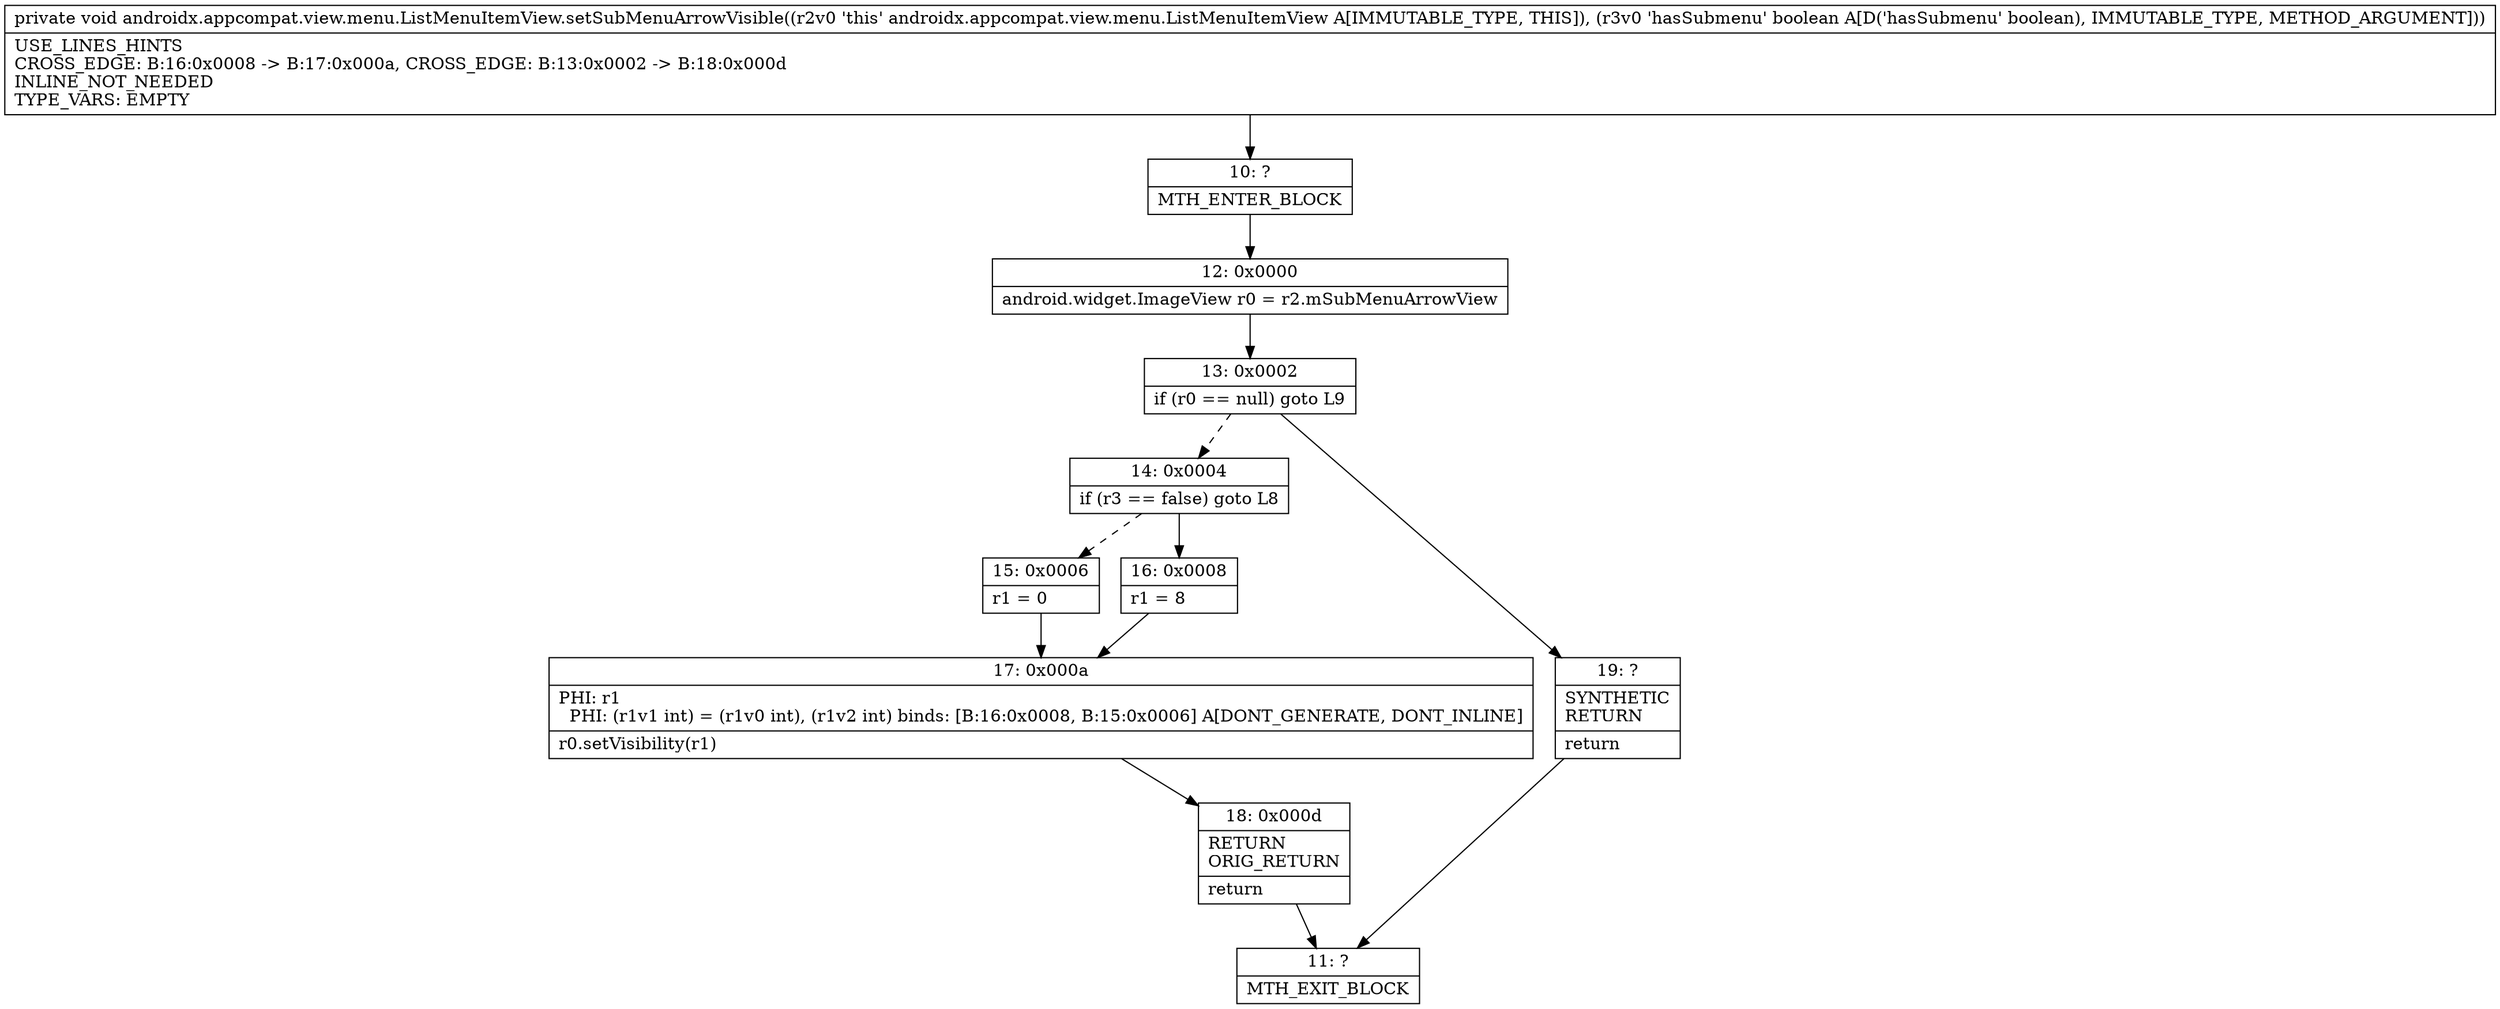 digraph "CFG forandroidx.appcompat.view.menu.ListMenuItemView.setSubMenuArrowVisible(Z)V" {
Node_10 [shape=record,label="{10\:\ ?|MTH_ENTER_BLOCK\l}"];
Node_12 [shape=record,label="{12\:\ 0x0000|android.widget.ImageView r0 = r2.mSubMenuArrowView\l}"];
Node_13 [shape=record,label="{13\:\ 0x0002|if (r0 == null) goto L9\l}"];
Node_14 [shape=record,label="{14\:\ 0x0004|if (r3 == false) goto L8\l}"];
Node_15 [shape=record,label="{15\:\ 0x0006|r1 = 0\l}"];
Node_17 [shape=record,label="{17\:\ 0x000a|PHI: r1 \l  PHI: (r1v1 int) = (r1v0 int), (r1v2 int) binds: [B:16:0x0008, B:15:0x0006] A[DONT_GENERATE, DONT_INLINE]\l|r0.setVisibility(r1)\l}"];
Node_18 [shape=record,label="{18\:\ 0x000d|RETURN\lORIG_RETURN\l|return\l}"];
Node_11 [shape=record,label="{11\:\ ?|MTH_EXIT_BLOCK\l}"];
Node_16 [shape=record,label="{16\:\ 0x0008|r1 = 8\l}"];
Node_19 [shape=record,label="{19\:\ ?|SYNTHETIC\lRETURN\l|return\l}"];
MethodNode[shape=record,label="{private void androidx.appcompat.view.menu.ListMenuItemView.setSubMenuArrowVisible((r2v0 'this' androidx.appcompat.view.menu.ListMenuItemView A[IMMUTABLE_TYPE, THIS]), (r3v0 'hasSubmenu' boolean A[D('hasSubmenu' boolean), IMMUTABLE_TYPE, METHOD_ARGUMENT]))  | USE_LINES_HINTS\lCROSS_EDGE: B:16:0x0008 \-\> B:17:0x000a, CROSS_EDGE: B:13:0x0002 \-\> B:18:0x000d\lINLINE_NOT_NEEDED\lTYPE_VARS: EMPTY\l}"];
MethodNode -> Node_10;Node_10 -> Node_12;
Node_12 -> Node_13;
Node_13 -> Node_14[style=dashed];
Node_13 -> Node_19;
Node_14 -> Node_15[style=dashed];
Node_14 -> Node_16;
Node_15 -> Node_17;
Node_17 -> Node_18;
Node_18 -> Node_11;
Node_16 -> Node_17;
Node_19 -> Node_11;
}

